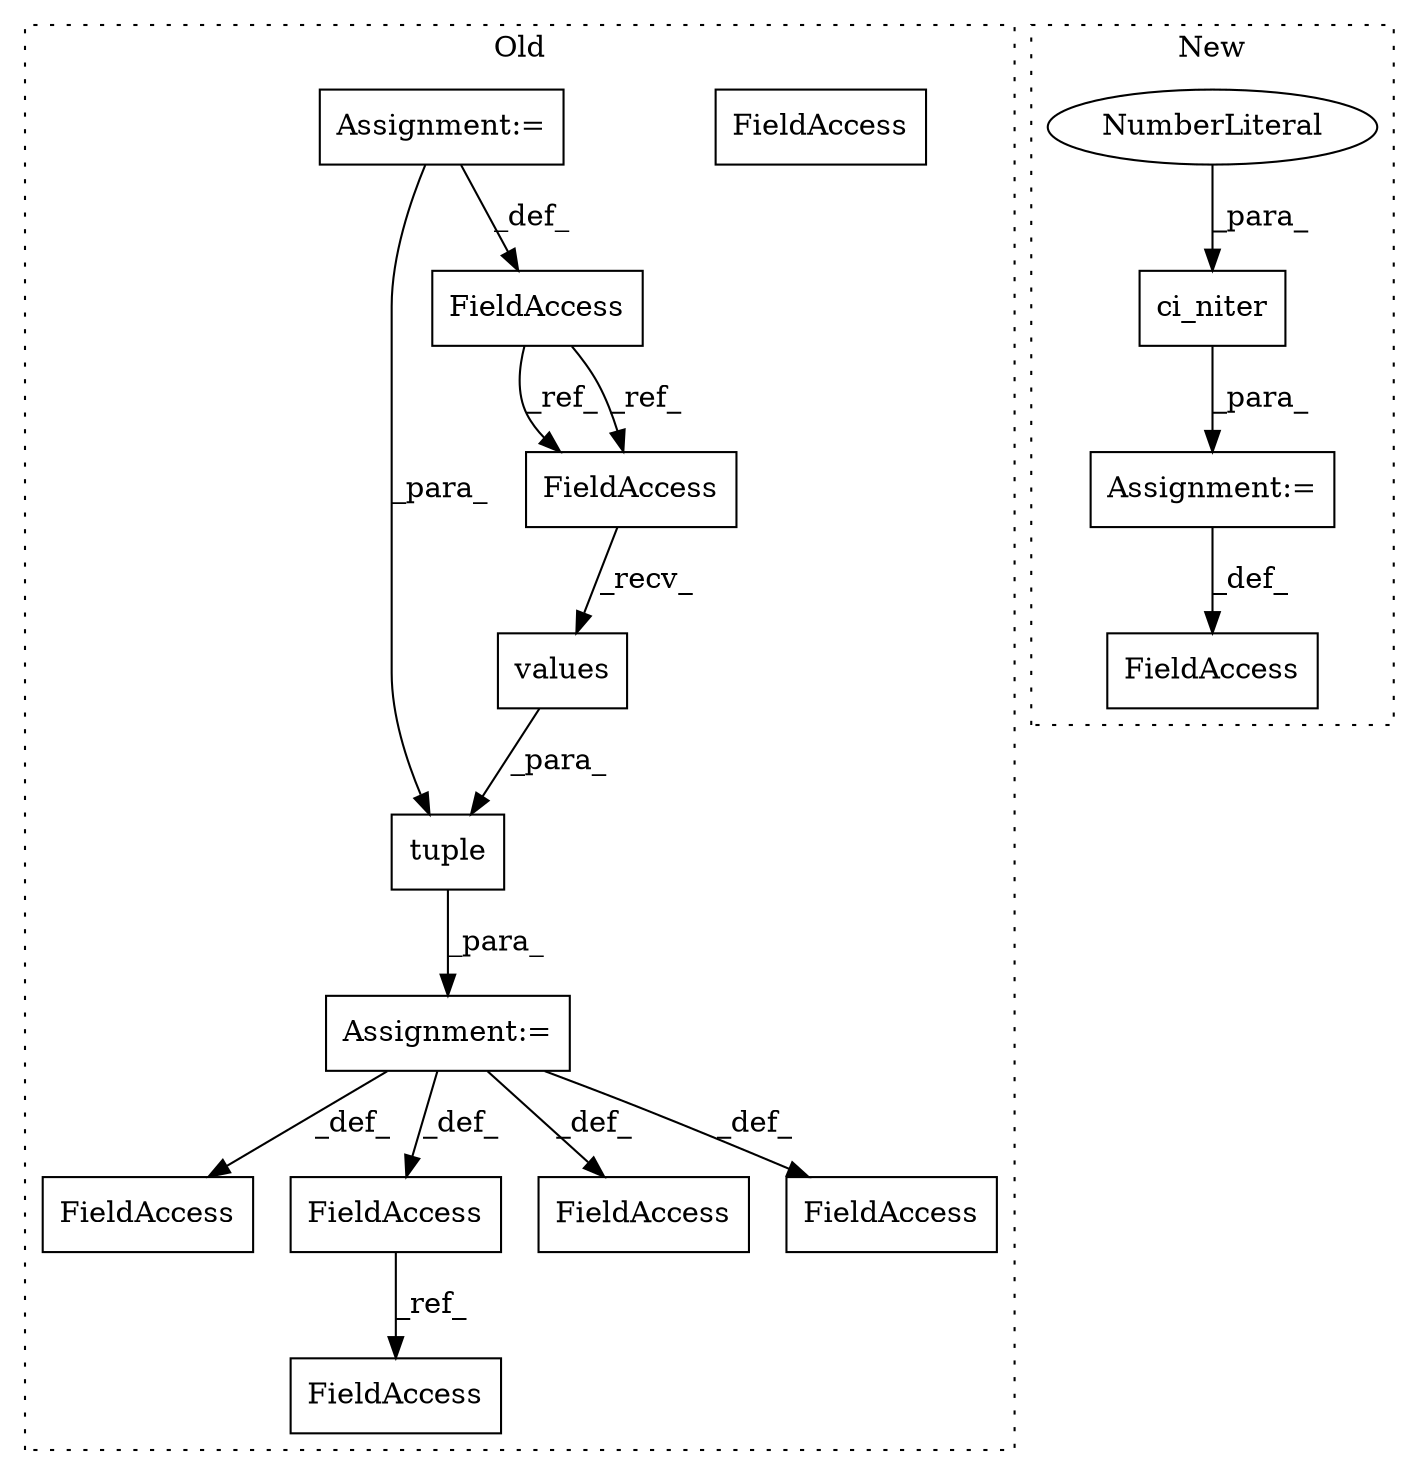 digraph G {
subgraph cluster0 {
1 [label="values" a="32" s="18066" l="8" shape="box"];
3 [label="tuple" a="32" s="18044,18074" l="6,1" shape="box"];
4 [label="FieldAccess" a="22" s="18270" l="12" shape="box"];
5 [label="FieldAccess" a="22" s="17954" l="15" shape="box"];
6 [label="FieldAccess" a="22" s="18033" l="10" shape="box"];
7 [label="FieldAccess" a="22" s="18155" l="10" shape="box"];
8 [label="FieldAccess" a="22" s="18050" l="15" shape="box"];
9 [label="FieldAccess" a="22" s="18172" l="3" shape="box"];
10 [label="FieldAccess" a="22" s="18081" l="10" shape="box"];
11 [label="Assignment:=" a="7" s="18043" l="1" shape="box"];
12 [label="Assignment:=" a="7" s="17969" l="1" shape="box"];
16 [label="FieldAccess" a="22" s="18050" l="15" shape="box"];
label = "Old";
style="dotted";
}
subgraph cluster1 {
2 [label="ci_niter" a="32" s="17418,17430" l="9,1" shape="box"];
13 [label="NumberLiteral" a="34" s="17427" l="3" shape="ellipse"];
14 [label="FieldAccess" a="22" s="17401" l="16" shape="box"];
15 [label="Assignment:=" a="7" s="17417" l="1" shape="box"];
label = "New";
style="dotted";
}
1 -> 3 [label="_para_"];
2 -> 15 [label="_para_"];
3 -> 11 [label="_para_"];
5 -> 16 [label="_ref_"];
5 -> 16 [label="_ref_"];
6 -> 7 [label="_ref_"];
11 -> 6 [label="_def_"];
11 -> 10 [label="_def_"];
11 -> 4 [label="_def_"];
11 -> 9 [label="_def_"];
12 -> 3 [label="_para_"];
12 -> 5 [label="_def_"];
13 -> 2 [label="_para_"];
15 -> 14 [label="_def_"];
16 -> 1 [label="_recv_"];
}